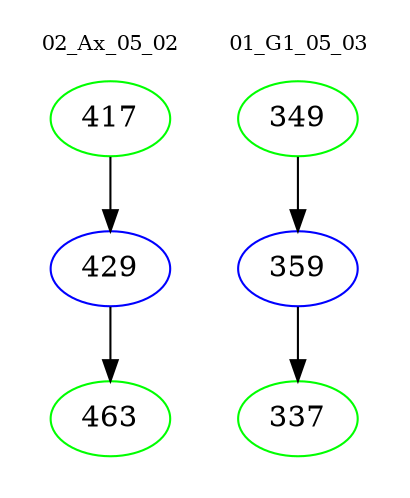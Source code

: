 digraph{
subgraph cluster_0 {
color = white
label = "02_Ax_05_02";
fontsize=10;
T0_417 [label="417", color="green"]
T0_417 -> T0_429 [color="black"]
T0_429 [label="429", color="blue"]
T0_429 -> T0_463 [color="black"]
T0_463 [label="463", color="green"]
}
subgraph cluster_1 {
color = white
label = "01_G1_05_03";
fontsize=10;
T1_349 [label="349", color="green"]
T1_349 -> T1_359 [color="black"]
T1_359 [label="359", color="blue"]
T1_359 -> T1_337 [color="black"]
T1_337 [label="337", color="green"]
}
}
